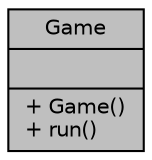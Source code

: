 digraph "Game"
{
  edge [fontname="Helvetica",fontsize="10",labelfontname="Helvetica",labelfontsize="10"];
  node [fontname="Helvetica",fontsize="10",shape=record];
  Node1 [label="{Game\n||+ Game()\l+ run()\l}",height=0.2,width=0.4,color="black", fillcolor="grey75", style="filled", fontcolor="black"];
}
